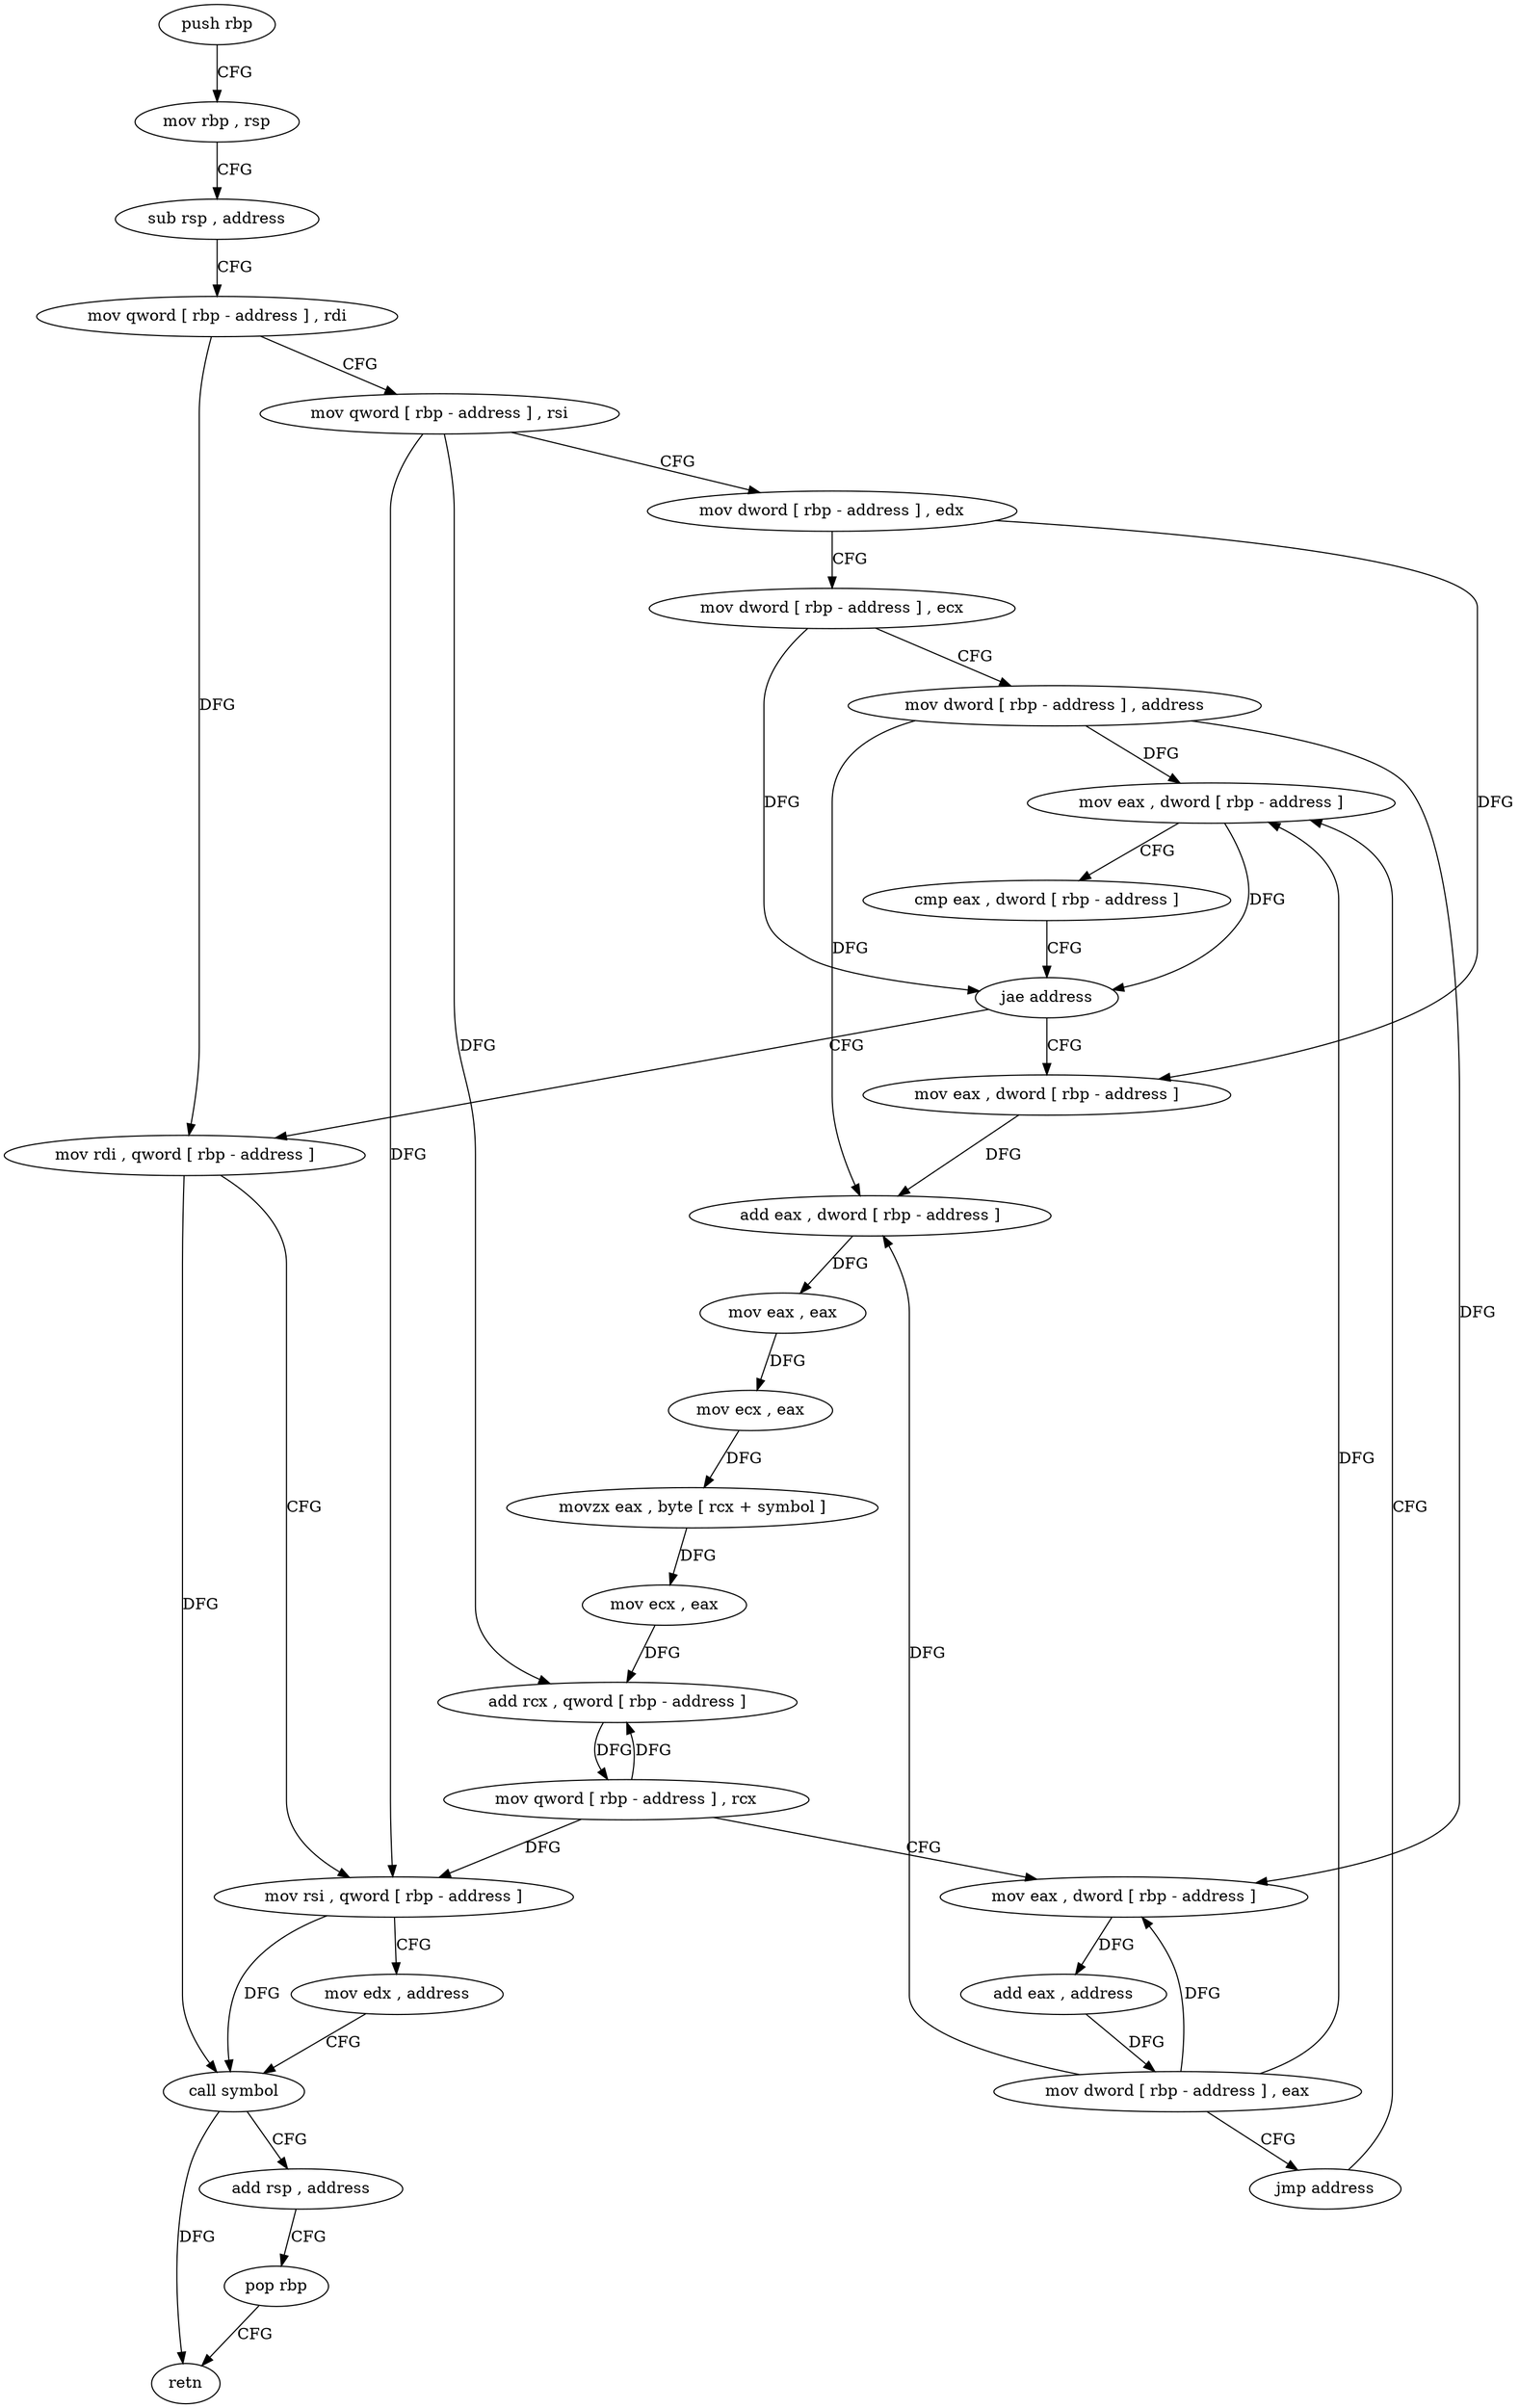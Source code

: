 digraph "func" {
"4217232" [label = "push rbp" ]
"4217233" [label = "mov rbp , rsp" ]
"4217236" [label = "sub rsp , address" ]
"4217240" [label = "mov qword [ rbp - address ] , rdi" ]
"4217244" [label = "mov qword [ rbp - address ] , rsi" ]
"4217248" [label = "mov dword [ rbp - address ] , edx" ]
"4217251" [label = "mov dword [ rbp - address ] , ecx" ]
"4217254" [label = "mov dword [ rbp - address ] , address" ]
"4217261" [label = "mov eax , dword [ rbp - address ]" ]
"4217315" [label = "mov rdi , qword [ rbp - address ]" ]
"4217319" [label = "mov rsi , qword [ rbp - address ]" ]
"4217323" [label = "mov edx , address" ]
"4217328" [label = "call symbol" ]
"4217333" [label = "add rsp , address" ]
"4217337" [label = "pop rbp" ]
"4217338" [label = "retn" ]
"4217273" [label = "mov eax , dword [ rbp - address ]" ]
"4217276" [label = "add eax , dword [ rbp - address ]" ]
"4217279" [label = "mov eax , eax" ]
"4217281" [label = "mov ecx , eax" ]
"4217283" [label = "movzx eax , byte [ rcx + symbol ]" ]
"4217291" [label = "mov ecx , eax" ]
"4217293" [label = "add rcx , qword [ rbp - address ]" ]
"4217297" [label = "mov qword [ rbp - address ] , rcx" ]
"4217301" [label = "mov eax , dword [ rbp - address ]" ]
"4217304" [label = "add eax , address" ]
"4217307" [label = "mov dword [ rbp - address ] , eax" ]
"4217310" [label = "jmp address" ]
"4217264" [label = "cmp eax , dword [ rbp - address ]" ]
"4217267" [label = "jae address" ]
"4217232" -> "4217233" [ label = "CFG" ]
"4217233" -> "4217236" [ label = "CFG" ]
"4217236" -> "4217240" [ label = "CFG" ]
"4217240" -> "4217244" [ label = "CFG" ]
"4217240" -> "4217315" [ label = "DFG" ]
"4217244" -> "4217248" [ label = "CFG" ]
"4217244" -> "4217319" [ label = "DFG" ]
"4217244" -> "4217293" [ label = "DFG" ]
"4217248" -> "4217251" [ label = "CFG" ]
"4217248" -> "4217273" [ label = "DFG" ]
"4217251" -> "4217254" [ label = "CFG" ]
"4217251" -> "4217267" [ label = "DFG" ]
"4217254" -> "4217261" [ label = "DFG" ]
"4217254" -> "4217276" [ label = "DFG" ]
"4217254" -> "4217301" [ label = "DFG" ]
"4217261" -> "4217264" [ label = "CFG" ]
"4217261" -> "4217267" [ label = "DFG" ]
"4217315" -> "4217319" [ label = "CFG" ]
"4217315" -> "4217328" [ label = "DFG" ]
"4217319" -> "4217323" [ label = "CFG" ]
"4217319" -> "4217328" [ label = "DFG" ]
"4217323" -> "4217328" [ label = "CFG" ]
"4217328" -> "4217333" [ label = "CFG" ]
"4217328" -> "4217338" [ label = "DFG" ]
"4217333" -> "4217337" [ label = "CFG" ]
"4217337" -> "4217338" [ label = "CFG" ]
"4217273" -> "4217276" [ label = "DFG" ]
"4217276" -> "4217279" [ label = "DFG" ]
"4217279" -> "4217281" [ label = "DFG" ]
"4217281" -> "4217283" [ label = "DFG" ]
"4217283" -> "4217291" [ label = "DFG" ]
"4217291" -> "4217293" [ label = "DFG" ]
"4217293" -> "4217297" [ label = "DFG" ]
"4217297" -> "4217301" [ label = "CFG" ]
"4217297" -> "4217319" [ label = "DFG" ]
"4217297" -> "4217293" [ label = "DFG" ]
"4217301" -> "4217304" [ label = "DFG" ]
"4217304" -> "4217307" [ label = "DFG" ]
"4217307" -> "4217310" [ label = "CFG" ]
"4217307" -> "4217261" [ label = "DFG" ]
"4217307" -> "4217276" [ label = "DFG" ]
"4217307" -> "4217301" [ label = "DFG" ]
"4217310" -> "4217261" [ label = "CFG" ]
"4217264" -> "4217267" [ label = "CFG" ]
"4217267" -> "4217315" [ label = "CFG" ]
"4217267" -> "4217273" [ label = "CFG" ]
}
